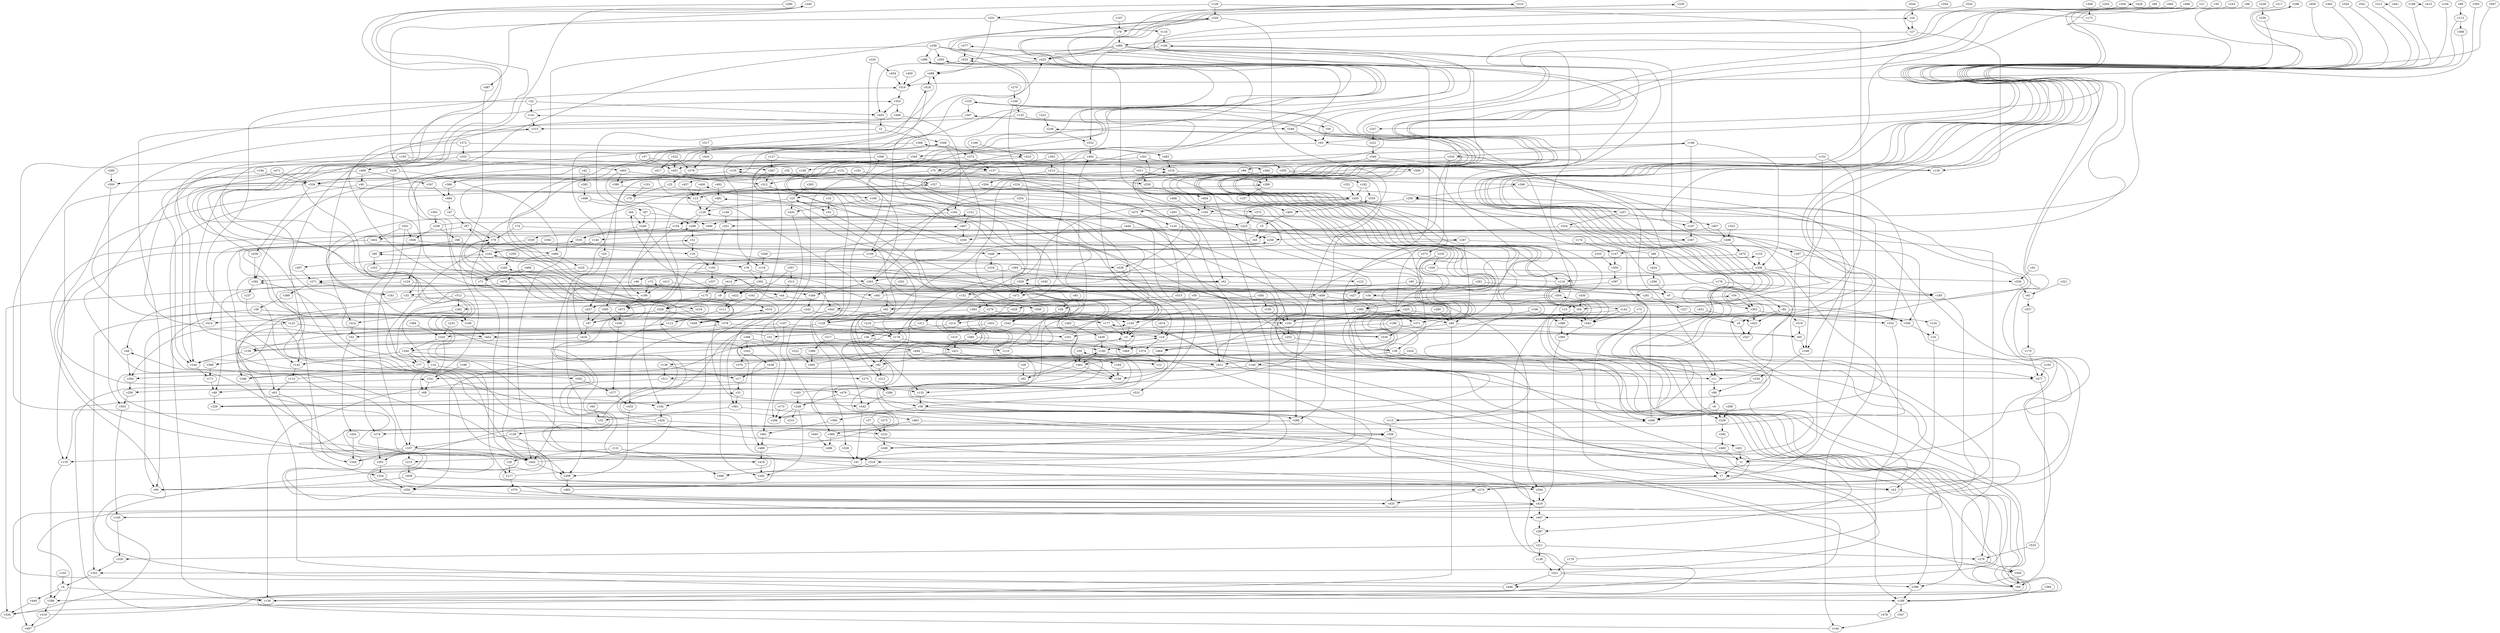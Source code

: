 // Benchmark game 822 - 550 vertices
// time_bound: 146
// targets: v291
digraph G {
    v0 [name="v0", player=0];
    v1 [name="v1", player=0];
    v2 [name="v2", player=1];
    v3 [name="v3", player=0];
    v4 [name="v4", player=0];
    v5 [name="v5", player=0];
    v6 [name="v6", player=1];
    v7 [name="v7", player=0];
    v8 [name="v8", player=1];
    v9 [name="v9", player=0];
    v10 [name="v10", player=1];
    v11 [name="v11", player=1];
    v12 [name="v12", player=1];
    v13 [name="v13", player=0];
    v14 [name="v14", player=1];
    v15 [name="v15", player=0];
    v16 [name="v16", player=0];
    v17 [name="v17", player=0];
    v18 [name="v18", player=1];
    v19 [name="v19", player=0];
    v20 [name="v20", player=0];
    v21 [name="v21", player=1];
    v22 [name="v22", player=0];
    v23 [name="v23", player=1];
    v24 [name="v24", player=1];
    v25 [name="v25", player=0];
    v26 [name="v26", player=1];
    v27 [name="v27", player=0];
    v28 [name="v28", player=0];
    v29 [name="v29", player=1];
    v30 [name="v30", player=1];
    v31 [name="v31", player=0];
    v32 [name="v32", player=0];
    v33 [name="v33", player=1];
    v34 [name="v34", player=0];
    v35 [name="v35", player=0];
    v36 [name="v36", player=0];
    v37 [name="v37", player=1];
    v38 [name="v38", player=1];
    v39 [name="v39", player=1];
    v40 [name="v40", player=0];
    v41 [name="v41", player=0];
    v42 [name="v42", player=0];
    v43 [name="v43", player=1];
    v44 [name="v44", player=0];
    v45 [name="v45", player=0];
    v46 [name="v46", player=0];
    v47 [name="v47", player=1];
    v48 [name="v48", player=0];
    v49 [name="v49", player=1];
    v50 [name="v50", player=1];
    v51 [name="v51", player=1];
    v52 [name="v52", player=0];
    v53 [name="v53", player=1];
    v54 [name="v54", player=1];
    v55 [name="v55", player=0];
    v56 [name="v56", player=1];
    v57 [name="v57", player=1];
    v58 [name="v58", player=0];
    v59 [name="v59", player=1];
    v60 [name="v60", player=1];
    v61 [name="v61", player=1];
    v62 [name="v62", player=1];
    v63 [name="v63", player=0];
    v64 [name="v64", player=0];
    v65 [name="v65", player=0];
    v66 [name="v66", player=0];
    v67 [name="v67", player=0];
    v68 [name="v68", player=1];
    v69 [name="v69", player=0];
    v70 [name="v70", player=1];
    v71 [name="v71", player=0];
    v72 [name="v72", player=1];
    v73 [name="v73", player=1];
    v74 [name="v74", player=1];
    v75 [name="v75", player=1];
    v76 [name="v76", player=1];
    v77 [name="v77", player=0];
    v78 [name="v78", player=0];
    v79 [name="v79", player=1];
    v80 [name="v80", player=0];
    v81 [name="v81", player=1];
    v82 [name="v82", player=0];
    v83 [name="v83", player=1];
    v84 [name="v84", player=1];
    v85 [name="v85", player=1];
    v86 [name="v86", player=0];
    v87 [name="v87", player=0];
    v88 [name="v88", player=1];
    v89 [name="v89", player=0];
    v90 [name="v90", player=0];
    v91 [name="v91", player=0];
    v92 [name="v92", player=0];
    v93 [name="v93", player=1];
    v94 [name="v94", player=0];
    v95 [name="v95", player=0];
    v96 [name="v96", player=1];
    v97 [name="v97", player=0];
    v98 [name="v98", player=1];
    v99 [name="v99", player=0];
    v100 [name="v100", player=0];
    v101 [name="v101", player=1];
    v102 [name="v102", player=1];
    v103 [name="v103", player=1];
    v104 [name="v104", player=0];
    v105 [name="v105", player=0];
    v106 [name="v106", player=0];
    v107 [name="v107", player=1];
    v108 [name="v108", player=0];
    v109 [name="v109", player=0];
    v110 [name="v110", player=1];
    v111 [name="v111", player=0];
    v112 [name="v112", player=0];
    v113 [name="v113", player=0];
    v114 [name="v114", player=1];
    v115 [name="v115", player=0];
    v116 [name="v116", player=0];
    v117 [name="v117", player=0];
    v118 [name="v118", player=1];
    v119 [name="v119", player=0];
    v120 [name="v120", player=1];
    v121 [name="v121", player=0];
    v122 [name="v122", player=0];
    v123 [name="v123", player=0];
    v124 [name="v124", player=0];
    v125 [name="v125", player=0];
    v126 [name="v126", player=1];
    v127 [name="v127", player=0];
    v128 [name="v128", player=1];
    v129 [name="v129", player=0];
    v130 [name="v130", player=1];
    v131 [name="v131", player=0];
    v132 [name="v132", player=1];
    v133 [name="v133", player=0];
    v134 [name="v134", player=0];
    v135 [name="v135", player=1];
    v136 [name="v136", player=0];
    v137 [name="v137", player=0];
    v138 [name="v138", player=1];
    v139 [name="v139", player=1];
    v140 [name="v140", player=0];
    v141 [name="v141", player=1];
    v142 [name="v142", player=1];
    v143 [name="v143", player=0];
    v144 [name="v144", player=0];
    v145 [name="v145", player=0];
    v146 [name="v146", player=1];
    v147 [name="v147", player=0];
    v148 [name="v148", player=1];
    v149 [name="v149", player=1];
    v150 [name="v150", player=0];
    v151 [name="v151", player=1];
    v152 [name="v152", player=0];
    v153 [name="v153", player=1];
    v154 [name="v154", player=0];
    v155 [name="v155", player=0];
    v156 [name="v156", player=0];
    v157 [name="v157", player=0];
    v158 [name="v158", player=1];
    v159 [name="v159", player=1];
    v160 [name="v160", player=0];
    v161 [name="v161", player=0];
    v162 [name="v162", player=1];
    v163 [name="v163", player=0];
    v164 [name="v164", player=0];
    v165 [name="v165", player=0];
    v166 [name="v166", player=0];
    v167 [name="v167", player=0];
    v168 [name="v168", player=1];
    v169 [name="v169", player=0];
    v170 [name="v170", player=0];
    v171 [name="v171", player=1];
    v172 [name="v172", player=1];
    v173 [name="v173", player=0];
    v174 [name="v174", player=0];
    v175 [name="v175", player=0];
    v176 [name="v176", player=1];
    v177 [name="v177", player=0];
    v178 [name="v178", player=1];
    v179 [name="v179", player=1];
    v180 [name="v180", player=0];
    v181 [name="v181", player=0];
    v182 [name="v182", player=0];
    v183 [name="v183", player=0];
    v184 [name="v184", player=1];
    v185 [name="v185", player=1];
    v186 [name="v186", player=1];
    v187 [name="v187", player=1];
    v188 [name="v188", player=0];
    v189 [name="v189", player=0];
    v190 [name="v190", player=1];
    v191 [name="v191", player=1];
    v192 [name="v192", player=1];
    v193 [name="v193", player=0];
    v194 [name="v194", player=1];
    v195 [name="v195", player=1];
    v196 [name="v196", player=1];
    v197 [name="v197", player=1];
    v198 [name="v198", player=0];
    v199 [name="v199", player=0];
    v200 [name="v200", player=1];
    v201 [name="v201", player=1];
    v202 [name="v202", player=0];
    v203 [name="v203", player=1];
    v204 [name="v204", player=0];
    v205 [name="v205", player=0];
    v206 [name="v206", player=1];
    v207 [name="v207", player=1];
    v208 [name="v208", player=1];
    v209 [name="v209", player=1];
    v210 [name="v210", player=0];
    v211 [name="v211", player=0];
    v212 [name="v212", player=0];
    v213 [name="v213", player=0];
    v214 [name="v214", player=1];
    v215 [name="v215", player=1];
    v216 [name="v216", player=1];
    v217 [name="v217", player=0];
    v218 [name="v218", player=1];
    v219 [name="v219", player=1];
    v220 [name="v220", player=0];
    v221 [name="v221", player=1];
    v222 [name="v222", player=0];
    v223 [name="v223", player=1];
    v224 [name="v224", player=1];
    v225 [name="v225", player=0];
    v226 [name="v226", player=1];
    v227 [name="v227", player=0];
    v228 [name="v228", player=1];
    v229 [name="v229", player=1];
    v230 [name="v230", player=1];
    v231 [name="v231", player=1];
    v232 [name="v232", player=0];
    v233 [name="v233", player=0];
    v234 [name="v234", player=0];
    v235 [name="v235", player=0];
    v236 [name="v236", player=1];
    v237 [name="v237", player=1];
    v238 [name="v238", player=1];
    v239 [name="v239", player=1];
    v240 [name="v240", player=1];
    v241 [name="v241", player=0];
    v242 [name="v242", player=0];
    v243 [name="v243", player=0];
    v244 [name="v244", player=1];
    v245 [name="v245", player=1];
    v246 [name="v246", player=0];
    v247 [name="v247", player=0];
    v248 [name="v248", player=0];
    v249 [name="v249", player=0];
    v250 [name="v250", player=0];
    v251 [name="v251", player=0];
    v252 [name="v252", player=1];
    v253 [name="v253", player=0];
    v254 [name="v254", player=1];
    v255 [name="v255", player=1];
    v256 [name="v256", player=0];
    v257 [name="v257", player=1];
    v258 [name="v258", player=1];
    v259 [name="v259", player=1];
    v260 [name="v260", player=1];
    v261 [name="v261", player=1];
    v262 [name="v262", player=1];
    v263 [name="v263", player=0];
    v264 [name="v264", player=1];
    v265 [name="v265", player=1];
    v266 [name="v266", player=1];
    v267 [name="v267", player=1];
    v268 [name="v268", player=1];
    v269 [name="v269", player=0];
    v270 [name="v270", player=1];
    v271 [name="v271", player=1];
    v272 [name="v272", player=1];
    v273 [name="v273", player=0];
    v274 [name="v274", player=1];
    v275 [name="v275", player=0];
    v276 [name="v276", player=0];
    v277 [name="v277", player=1];
    v278 [name="v278", player=1];
    v279 [name="v279", player=1];
    v280 [name="v280", player=0];
    v281 [name="v281", player=1];
    v282 [name="v282", player=1];
    v283 [name="v283", player=1];
    v284 [name="v284", player=1];
    v285 [name="v285", player=1];
    v286 [name="v286", player=1];
    v287 [name="v287", player=1];
    v288 [name="v288", player=0];
    v289 [name="v289", player=1];
    v290 [name="v290", player=0];
    v291 [name="v291", player=1, target=1];
    v292 [name="v292", player=1];
    v293 [name="v293", player=0];
    v294 [name="v294", player=0];
    v295 [name="v295", player=0];
    v296 [name="v296", player=1];
    v297 [name="v297", player=1];
    v298 [name="v298", player=0];
    v299 [name="v299", player=1];
    v300 [name="v300", player=1];
    v301 [name="v301", player=0];
    v302 [name="v302", player=0];
    v303 [name="v303", player=0];
    v304 [name="v304", player=0];
    v305 [name="v305", player=1];
    v306 [name="v306", player=0];
    v307 [name="v307", player=1];
    v308 [name="v308", player=0];
    v309 [name="v309", player=1];
    v310 [name="v310", player=0];
    v311 [name="v311", player=0];
    v312 [name="v312", player=0];
    v313 [name="v313", player=0];
    v314 [name="v314", player=0];
    v315 [name="v315", player=1];
    v316 [name="v316", player=1];
    v317 [name="v317", player=1];
    v318 [name="v318", player=1];
    v319 [name="v319", player=0];
    v320 [name="v320", player=0];
    v321 [name="v321", player=0];
    v322 [name="v322", player=0];
    v323 [name="v323", player=1];
    v324 [name="v324", player=0];
    v325 [name="v325", player=1];
    v326 [name="v326", player=1];
    v327 [name="v327", player=1];
    v328 [name="v328", player=1];
    v329 [name="v329", player=1];
    v330 [name="v330", player=1];
    v331 [name="v331", player=1];
    v332 [name="v332", player=0];
    v333 [name="v333", player=1];
    v334 [name="v334", player=1];
    v335 [name="v335", player=1];
    v336 [name="v336", player=0];
    v337 [name="v337", player=0];
    v338 [name="v338", player=0];
    v339 [name="v339", player=1];
    v340 [name="v340", player=1];
    v341 [name="v341", player=0];
    v342 [name="v342", player=0];
    v343 [name="v343", player=1];
    v344 [name="v344", player=0];
    v345 [name="v345", player=0];
    v346 [name="v346", player=0];
    v347 [name="v347", player=1];
    v348 [name="v348", player=0];
    v349 [name="v349", player=1];
    v350 [name="v350", player=1];
    v351 [name="v351", player=1];
    v352 [name="v352", player=0];
    v353 [name="v353", player=0];
    v354 [name="v354", player=0];
    v355 [name="v355", player=0];
    v356 [name="v356", player=1];
    v357 [name="v357", player=1];
    v358 [name="v358", player=0];
    v359 [name="v359", player=0];
    v360 [name="v360", player=1];
    v361 [name="v361", player=1];
    v362 [name="v362", player=0];
    v363 [name="v363", player=0];
    v364 [name="v364", player=0];
    v365 [name="v365", player=1];
    v366 [name="v366", player=1];
    v367 [name="v367", player=1];
    v368 [name="v368", player=1];
    v369 [name="v369", player=0];
    v370 [name="v370", player=1];
    v371 [name="v371", player=1];
    v372 [name="v372", player=1];
    v373 [name="v373", player=0];
    v374 [name="v374", player=1];
    v375 [name="v375", player=1];
    v376 [name="v376", player=0];
    v377 [name="v377", player=0];
    v378 [name="v378", player=0];
    v379 [name="v379", player=1];
    v380 [name="v380", player=1];
    v381 [name="v381", player=1];
    v382 [name="v382", player=0];
    v383 [name="v383", player=0];
    v384 [name="v384", player=0];
    v385 [name="v385", player=1];
    v386 [name="v386", player=1];
    v387 [name="v387", player=0];
    v388 [name="v388", player=1];
    v389 [name="v389", player=1];
    v390 [name="v390", player=0];
    v391 [name="v391", player=0];
    v392 [name="v392", player=1];
    v393 [name="v393", player=0];
    v394 [name="v394", player=0];
    v395 [name="v395", player=1];
    v396 [name="v396", player=0];
    v397 [name="v397", player=0];
    v398 [name="v398", player=1];
    v399 [name="v399", player=0];
    v400 [name="v400", player=1];
    v401 [name="v401", player=0];
    v402 [name="v402", player=0];
    v403 [name="v403", player=0];
    v404 [name="v404", player=1];
    v405 [name="v405", player=1];
    v406 [name="v406", player=0];
    v407 [name="v407", player=1];
    v408 [name="v408", player=1];
    v409 [name="v409", player=0];
    v410 [name="v410", player=1];
    v411 [name="v411", player=1];
    v412 [name="v412", player=0];
    v413 [name="v413", player=1];
    v414 [name="v414", player=1];
    v415 [name="v415", player=1];
    v416 [name="v416", player=0];
    v417 [name="v417", player=0];
    v418 [name="v418", player=1];
    v419 [name="v419", player=0];
    v420 [name="v420", player=1];
    v421 [name="v421", player=1];
    v422 [name="v422", player=1];
    v423 [name="v423", player=1];
    v424 [name="v424", player=1];
    v425 [name="v425", player=1];
    v426 [name="v426", player=0];
    v427 [name="v427", player=0];
    v428 [name="v428", player=1];
    v429 [name="v429", player=0];
    v430 [name="v430", player=1];
    v431 [name="v431", player=0];
    v432 [name="v432", player=1];
    v433 [name="v433", player=0];
    v434 [name="v434", player=1];
    v435 [name="v435", player=0];
    v436 [name="v436", player=0];
    v437 [name="v437", player=1];
    v438 [name="v438", player=1];
    v439 [name="v439", player=1];
    v440 [name="v440", player=0];
    v441 [name="v441", player=0];
    v442 [name="v442", player=0];
    v443 [name="v443", player=0];
    v444 [name="v444", player=0];
    v445 [name="v445", player=0];
    v446 [name="v446", player=0];
    v447 [name="v447", player=1];
    v448 [name="v448", player=1];
    v449 [name="v449", player=1];
    v450 [name="v450", player=1];
    v451 [name="v451", player=0];
    v452 [name="v452", player=0];
    v453 [name="v453", player=1];
    v454 [name="v454", player=0];
    v455 [name="v455", player=0];
    v456 [name="v456", player=0];
    v457 [name="v457", player=1];
    v458 [name="v458", player=1];
    v459 [name="v459", player=1];
    v460 [name="v460", player=1];
    v461 [name="v461", player=0];
    v462 [name="v462", player=1];
    v463 [name="v463", player=1];
    v464 [name="v464", player=1];
    v465 [name="v465", player=0];
    v466 [name="v466", player=0];
    v467 [name="v467", player=0];
    v468 [name="v468", player=0];
    v469 [name="v469", player=1];
    v470 [name="v470", player=1];
    v471 [name="v471", player=0];
    v472 [name="v472", player=1];
    v473 [name="v473", player=1];
    v474 [name="v474", player=0];
    v475 [name="v475", player=0];
    v476 [name="v476", player=0];
    v477 [name="v477", player=1];
    v478 [name="v478", player=0];
    v479 [name="v479", player=0];
    v480 [name="v480", player=1];
    v481 [name="v481", player=1];
    v482 [name="v482", player=1];
    v483 [name="v483", player=0];
    v484 [name="v484", player=0];
    v485 [name="v485", player=0];
    v486 [name="v486", player=1];
    v487 [name="v487", player=1];
    v488 [name="v488", player=0];
    v489 [name="v489", player=0];
    v490 [name="v490", player=0];
    v491 [name="v491", player=1];
    v492 [name="v492", player=0];
    v493 [name="v493", player=0];
    v494 [name="v494", player=1];
    v495 [name="v495", player=0];
    v496 [name="v496", player=1];
    v497 [name="v497", player=0];
    v498 [name="v498", player=0];
    v499 [name="v499", player=0];
    v500 [name="v500", player=0];
    v501 [name="v501", player=1];
    v502 [name="v502", player=1];
    v503 [name="v503", player=1];
    v504 [name="v504", player=0];
    v505 [name="v505", player=1];
    v506 [name="v506", player=1];
    v507 [name="v507", player=1];
    v508 [name="v508", player=1];
    v509 [name="v509", player=0];
    v510 [name="v510", player=1];
    v511 [name="v511", player=1];
    v512 [name="v512", player=0];
    v513 [name="v513", player=0];
    v514 [name="v514", player=0];
    v515 [name="v515", player=0];
    v516 [name="v516", player=1];
    v517 [name="v517", player=0];
    v518 [name="v518", player=1];
    v519 [name="v519", player=0];
    v520 [name="v520", player=1];
    v521 [name="v521", player=1];
    v522 [name="v522", player=0];
    v523 [name="v523", player=0];
    v524 [name="v524", player=1];
    v525 [name="v525", player=1];
    v526 [name="v526", player=1];
    v527 [name="v527", player=0];
    v528 [name="v528", player=0];
    v529 [name="v529", player=1];
    v530 [name="v530", player=1];
    v531 [name="v531", player=1];
    v532 [name="v532", player=1];
    v533 [name="v533", player=1];
    v534 [name="v534", player=1];
    v535 [name="v535", player=1];
    v536 [name="v536", player=0];
    v537 [name="v537", player=0];
    v538 [name="v538", player=0];
    v539 [name="v539", player=1];
    v540 [name="v540", player=0];
    v541 [name="v541", player=0];
    v542 [name="v542", player=1];
    v543 [name="v543", player=1];
    v544 [name="v544", player=0];
    v545 [name="v545", player=1];
    v546 [name="v546", player=1];
    v547 [name="v547", player=1];
    v548 [name="v548", player=0];
    v549 [name="v549", player=1];

    v0 -> v303;
    v1 -> v7;
    v2 -> v508;
    v3 -> v469;
    v4 -> v440;
    v5 -> v45;
    v6 -> v527;
    v7 -> v43;
    v8 -> v268;
    v9 -> v510;
    v10 -> v55;
    v11 -> v99;
    v12 -> v399 [constraint="t mod 2 == 1"];
    v13 -> v129;
    v14 -> v502;
    v15 -> v388;
    v16 -> v43;
    v17 -> v31;
    v18 -> v100;
    v19 -> v374;
    v20 -> v416;
    v21 -> v215 [constraint="t < 13"];
    v22 -> v455;
    v23 -> v55;
    v24 -> v27;
    v25 -> v271 [constraint="t >= 3"];
    v26 -> v117;
    v27 -> v130;
    v28 -> v82;
    v29 -> v342;
    v30 -> v93 [constraint="t mod 2 == 1"];
    v31 -> v361;
    v32 -> v18;
    v33 -> v48;
    v34 -> v94;
    v35 -> v380;
    v36 -> v180;
    v37 -> v229 [constraint="t mod 4 == 3"];
    v38 -> v352;
    v39 -> v309 [constraint="t >= 5"];
    v40 -> v136;
    v41 -> v315 [constraint="t < 6"];
    v42 -> v382;
    v43 -> v72 [constraint="t mod 4 == 1"];
    v44 -> v549;
    v45 -> v476 [constraint="t >= 4"];
    v46 -> v491;
    v47 -> v67;
    v48 -> v264;
    v49 -> v226;
    v50 -> v83;
    v51 -> v508 [constraint="t >= 4"];
    v52 -> v155 [constraint="t mod 5 == 3"];
    v53 -> v79 [constraint="t < 9"];
    v54 -> v303;
    v55 -> v279 [constraint="t >= 2"];
    v56 -> v93;
    v57 -> v3 [constraint="t mod 2 == 1"];
    v58 -> v289;
    v59 -> v462;
    v60 -> v53;
    v61 -> v537;
    v62 -> v542;
    v63 -> v433 [constraint="t mod 2 == 1"];
    v64 -> v246;
    v65 -> v168;
    v66 -> v65;
    v67 -> v402;
    v68 -> v135;
    v69 -> v419 [constraint="t < 15"];
    v70 -> v301 [constraint="t >= 3"];
    v71 -> v442;
    v72 -> v199;
    v73 -> v543;
    v74 -> v128 [constraint="t >= 4"];
    v75 -> v259;
    v76 -> v41 [constraint="t < 11"];
    v77 -> v348;
    v78 -> v485;
    v79 -> v378 [constraint="t < 8"];
    v80 -> v253;
    v81 -> v6;
    v82 -> v180;
    v83 -> v128;
    v84 -> v189 [constraint="t mod 5 == 4"];
    v85 -> v29;
    v86 -> v296 [constraint="t mod 3 == 0"];
    v87 -> v490;
    v88 -> v162;
    v89 -> v113;
    v90 -> v286 [constraint="t >= 5"];
    v91 -> v536;
    v92 -> v212;
    v93 -> v345;
    v94 -> v69 [constraint="t >= 4"];
    v95 -> v472;
    v96 -> v212;
    v97 -> v141 [constraint="t >= 1"];
    v98 -> v145 [constraint="t >= 3"];
    v99 -> v8;
    v100 -> v274 [constraint="t >= 3"];
    v101 -> v70;
    v102 -> v4;
    v103 -> v9 [constraint="t < 13"];
    v104 -> v350 [constraint="t mod 4 == 0"];
    v105 -> v63;
    v106 -> v371;
    v107 -> v442;
    v108 -> v268;
    v109 -> v192;
    v110 -> v493;
    v111 -> v112;
    v112 -> v245 [constraint="t < 13"];
    v113 -> v206 [constraint="t >= 4"];
    v114 -> v477 [constraint="t < 12"];
    v115 -> v108 [constraint="t >= 3"];
    v116 -> v307 [constraint="t mod 5 == 3"];
    v117 -> v240 [constraint="t mod 2 == 0"];
    v118 -> v90 [constraint="t mod 3 == 1"];
    v119 -> v302;
    v120 -> v297;
    v121 -> v26;
    v122 -> v427;
    v123 -> v264;
    v124 -> v349;
    v125 -> v56;
    v126 -> v487;
    v127 -> v137 [constraint="t >= 2"];
    v128 -> v530;
    v129 -> v296;
    v130 -> v488 [constraint="t mod 3 == 1"];
    v131 -> v94 [constraint="t < 6"];
    v132 -> v58;
    v133 -> v236;
    v134 -> v16;
    v135 -> v288;
    v136 -> v265 [constraint="t mod 2 == 1"];
    v137 -> v457;
    v138 -> v521;
    v139 -> v511;
    v140 -> v162;
    v141 -> v315;
    v142 -> v114;
    v143 -> v331 [constraint="t mod 5 == 1"];
    v144 -> v133 [constraint="t < 7"];
    v145 -> v24 [constraint="t >= 5"];
    v146 -> v351;
    v147 -> v359;
    v148 -> v11;
    v149 -> v256 [constraint="t < 9"];
    v150 -> v3;
    v151 -> v467;
    v152 -> v218 [constraint="t >= 4"];
    v153 -> v75;
    v154 -> v535;
    v155 -> v515;
    v156 -> v343 [constraint="t < 8"];
    v157 -> v405;
    v158 -> v43 [constraint="t mod 4 == 3"];
    v159 -> v107;
    v160 -> v164;
    v161 -> v467 [constraint="t mod 2 == 0"];
    v162 -> v207;
    v163 -> v136 [constraint="t mod 5 == 2"];
    v164 -> v490;
    v165 -> v19 [constraint="t mod 3 == 0"];
    v166 -> v272;
    v167 -> v78;
    v168 -> v234;
    v169 -> v125;
    v170 -> v477;
    v171 -> v49;
    v172 -> v231 [constraint="t >= 5"];
    v173 -> v206;
    v174 -> v147;
    v175 -> v103 [constraint="t mod 2 == 1"];
    v176 -> v427;
    v177 -> v3;
    v178 -> v421;
    v179 -> v377 [constraint="t < 11"];
    v180 -> v462;
    v181 -> v327;
    v182 -> v205;
    v183 -> v155 [constraint="t < 5"];
    v184 -> v149;
    v185 -> v396;
    v186 -> v241;
    v187 -> v178;
    v188 -> v247 [constraint="t >= 2"];
    v189 -> v478;
    v190 -> v452;
    v191 -> v543 [constraint="t mod 5 == 1"];
    v192 -> v426;
    v193 -> v351;
    v194 -> v334;
    v195 -> v191;
    v196 -> v11;
    v197 -> v367;
    v198 -> v197;
    v199 -> v329 [constraint="t >= 2"];
    v200 -> v23 [constraint="t >= 2"];
    v201 -> v491;
    v202 -> v344;
    v203 -> v367 [constraint="t >= 4"];
    v204 -> v419;
    v205 -> v193;
    v206 -> v177 [constraint="t < 13"];
    v207 -> v271;
    v208 -> v229;
    v209 -> v257;
    v210 -> v32 [constraint="t >= 5"];
    v211 -> v138;
    v212 -> v266;
    v213 -> v19;
    v214 -> v447 [constraint="t < 7"];
    v215 -> v459;
    v216 -> v149 [constraint="t >= 4"];
    v217 -> v112 [constraint="t mod 5 == 1"];
    v218 -> v269;
    v219 -> v481 [constraint="t >= 3"];
    v220 -> v282;
    v221 -> v540;
    v222 -> v238;
    v223 -> v191;
    v224 -> v148;
    v225 -> v392;
    v226 -> v31 [constraint="t >= 2"];
    v227 -> v360 [constraint="t < 11"];
    v228 -> v230;
    v229 -> v292;
    v230 -> v250 [constraint="t < 11"];
    v231 -> v124;
    v232 -> v249;
    v233 -> v243;
    v234 -> v99;
    v235 -> v447 [constraint="t mod 3 == 2"];
    v236 -> v185;
    v237 -> v123;
    v238 -> v446 [constraint="t mod 4 == 0"];
    v239 -> v278;
    v240 -> v33 [constraint="t >= 3"];
    v241 -> v325 [constraint="t >= 4"];
    v242 -> v191;
    v243 -> v107;
    v244 -> v510 [constraint="t < 13"];
    v245 -> v71;
    v246 -> v528;
    v247 -> v221;
    v248 -> v210;
    v249 -> v338 [constraint="t < 15"];
    v250 -> v503;
    v251 -> v205;
    v252 -> v464;
    v253 -> v263 [constraint="t < 13"];
    v254 -> v375;
    v255 -> v497;
    v256 -> v204 [constraint="t < 12"];
    v257 -> v197;
    v258 -> v23 [constraint="t < 11"];
    v259 -> v404;
    v260 -> v66;
    v261 -> v371;
    v262 -> v314;
    v263 -> v83;
    v264 -> v250;
    v265 -> v262 [constraint="t < 7"];
    v266 -> v542;
    v267 -> v528 [constraint="t mod 3 == 2"];
    v268 -> v504;
    v269 -> v157;
    v270 -> v169;
    v271 -> v389;
    v272 -> v158;
    v273 -> v232;
    v274 -> v59 [constraint="t < 8"];
    v275 -> v266;
    v276 -> v300;
    v277 -> v432;
    v278 -> v291;
    v279 -> v128;
    v280 -> v62 [constraint="t >= 4"];
    v281 -> v227;
    v282 -> v298 [constraint="t mod 5 == 1"];
    v283 -> v436;
    v284 -> v526 [constraint="t < 10"];
    v285 -> v500;
    v286 -> v115 [constraint="t >= 4"];
    v287 -> v448;
    v288 -> v319;
    v289 -> v418 [constraint="t < 15"];
    v290 -> v0;
    v291 -> v324;
    v292 -> v460;
    v293 -> v538;
    v294 -> v473;
    v295 -> v245;
    v296 -> v32;
    v297 -> v1 [constraint="t >= 1"];
    v298 -> v356 [constraint="t < 10"];
    v299 -> v482;
    v300 -> v69;
    v301 -> v352 [constraint="t < 12"];
    v302 -> v422;
    v303 -> v132;
    v304 -> v139 [constraint="t mod 2 == 0"];
    v305 -> v154 [constraint="t mod 3 == 1"];
    v306 -> v461;
    v307 -> v546;
    v308 -> v172;
    v309 -> v483;
    v310 -> v523 [constraint="t mod 5 == 1"];
    v311 -> v331;
    v312 -> v226 [constraint="t >= 1"];
    v313 -> v263 [constraint="t mod 4 == 1"];
    v314 -> v52;
    v315 -> v284 [constraint="t >= 2"];
    v316 -> v62;
    v317 -> v420;
    v318 -> v480;
    v319 -> v150 [constraint="t mod 5 == 2"];
    v320 -> v530;
    v321 -> v61;
    v322 -> v379;
    v323 -> v499;
    v324 -> v350;
    v325 -> v300 [constraint="t < 6"];
    v326 -> v41;
    v327 -> v442;
    v328 -> v536;
    v329 -> v542 [constraint="t mod 4 == 2"];
    v330 -> v352;
    v331 -> v339 [constraint="t < 11"];
    v332 -> v189;
    v333 -> v359;
    v334 -> v439;
    v335 -> v288 [constraint="t mod 4 == 1"];
    v336 -> v277;
    v337 -> v378 [constraint="t < 7"];
    v338 -> v32 [constraint="t mod 3 == 2"];
    v339 -> v52 [constraint="t mod 4 == 1"];
    v340 -> v77;
    v341 -> v64 [constraint="t < 6"];
    v342 -> v51;
    v343 -> v438;
    v344 -> v392 [constraint="t mod 3 == 0"];
    v345 -> v76;
    v346 -> v209;
    v347 -> v484;
    v348 -> v3 [constraint="t >= 5"];
    v349 -> v242;
    v350 -> v48 [constraint="t < 13"];
    v351 -> v100;
    v352 -> v4;
    v353 -> v449;
    v354 -> v27 [constraint="t >= 3"];
    v355 -> v182;
    v356 -> v16;
    v357 -> v422;
    v358 -> v442;
    v359 -> v397;
    v360 -> v66;
    v361 -> v463;
    v362 -> v278 [constraint="t < 5"];
    v363 -> v23;
    v364 -> v189;
    v365 -> v69 [constraint="t mod 3 == 1"];
    v366 -> v390 [constraint="t < 14"];
    v367 -> v180 [constraint="t mod 2 == 1"];
    v368 -> v276 [constraint="t >= 4"];
    v369 -> v401 [constraint="t mod 2 == 1"];
    v370 -> v433;
    v371 -> v387 [constraint="t mod 2 == 1"];
    v372 -> v344;
    v373 -> v39;
    v374 -> v79 [constraint="t mod 3 == 0"];
    v375 -> v223;
    v376 -> v103 [constraint="t >= 3"];
    v377 -> v525;
    v378 -> v269 [constraint="t mod 2 == 0"];
    v379 -> v198 [constraint="t mod 5 == 3"];
    v380 -> v226 [constraint="t >= 4"];
    v381 -> v12 [constraint="t mod 4 == 3"];
    v382 -> v498;
    v383 -> v177;
    v384 -> v243;
    v385 -> v92;
    v386 -> v495;
    v387 -> v211;
    v388 -> v395;
    v389 -> v38;
    v390 -> v218;
    v391 -> v258;
    v392 -> v237;
    v393 -> v406 [constraint="t < 11"];
    v394 -> v162;
    v395 -> v419;
    v396 -> v189;
    v397 -> v134 [constraint="t >= 5"];
    v398 -> v539 [constraint="t >= 5"];
    v399 -> v171;
    v400 -> v13;
    v401 -> v1;
    v402 -> v466;
    v403 -> v312;
    v404 -> v193;
    v405 -> v5;
    v406 -> v40;
    v407 -> v538 [constraint="t mod 4 == 2"];
    v408 -> v193;
    v409 -> v66;
    v410 -> v421;
    v411 -> v259;
    v412 -> v477;
    v413 -> v252;
    v414 -> v9;
    v415 -> v188 [constraint="t < 11"];
    v416 -> v275 [constraint="t < 6"];
    v417 -> v355 [constraint="t >= 3"];
    v418 -> v282;
    v419 -> v268 [constraint="t mod 3 == 2"];
    v420 -> v379;
    v421 -> v92;
    v422 -> v111;
    v423 -> v527;
    v424 -> v290;
    v425 -> v62;
    v426 -> v516 [constraint="t < 14"];
    v427 -> v518 [constraint="t >= 5"];
    v428 -> v304 [constraint="t < 8"];
    v429 -> v67 [constraint="t mod 5 == 2"];
    v430 -> v94;
    v431 -> v423;
    v432 -> v299;
    v433 -> v92 [constraint="t < 7"];
    v434 -> v412;
    v435 -> v192;
    v436 -> v180;
    v437 -> v97;
    v438 -> v17;
    v439 -> v353 [constraint="t mod 4 == 0"];
    v440 -> v526;
    v441 -> v313 [constraint="t mod 4 == 3"];
    v442 -> v425 [constraint="t < 12"];
    v443 -> v142;
    v444 -> v200;
    v445 -> v496;
    v446 -> v535;
    v447 -> v387;
    v448 -> v316;
    v449 -> v315;
    v450 -> v516;
    v451 -> v458;
    v452 -> v156;
    v453 -> v340 [constraint="t >= 1"];
    v454 -> v516;
    v455 -> v2;
    v456 -> v268 [constraint="t < 15"];
    v457 -> v13;
    v458 -> v329 [constraint="t < 8"];
    v459 -> v90;
    v460 -> v151 [constraint="t < 9"];
    v461 -> v489;
    v462 -> v82;
    v463 -> v338;
    v464 -> v12;
    v465 -> v469 [constraint="t mod 2 == 1"];
    v466 -> v452 [constraint="t mod 5 == 3"];
    v467 -> v200;
    v468 -> v479;
    v469 -> v525 [constraint="t >= 3"];
    v470 -> v49 [constraint="t >= 4"];
    v471 -> v334;
    v472 -> v383;
    v473 -> v336;
    v474 -> v19;
    v475 -> v120;
    v476 -> v58;
    v477 -> v69;
    v478 -> v241 [constraint="t < 8"];
    v479 -> v49;
    v480 -> v162 [constraint="t >= 1"];
    v481 -> v129;
    v482 -> v240 [constraint="t < 9"];
    v483 -> v218;
    v484 -> v47;
    v485 -> v81;
    v486 -> v34 [constraint="t >= 2"];
    v487 -> v68;
    v488 -> v516;
    v489 -> v327 [constraint="t >= 2"];
    v490 -> v189 [constraint="t >= 2"];
    v491 -> v238 [constraint="t >= 1"];
    v492 -> v481;
    v493 -> v451;
    v494 -> v489;
    v495 -> v400 [constraint="t < 13"];
    v496 -> v112 [constraint="t mod 2 == 1"];
    v497 -> v419 [constraint="t >= 5"];
    v498 -> v15 [constraint="t >= 3"];
    v499 -> v470;
    v500 -> v503;
    v501 -> v107;
    v502 -> v277;
    v503 -> v145;
    v504 -> v80 [constraint="t >= 4"];
    v505 -> v336;
    v506 -> v149 [constraint="t mod 5 == 2"];
    v507 -> v516 [constraint="t >= 5"];
    v508 -> v92;
    v509 -> v65 [constraint="t mod 2 == 0"];
    v510 -> v458;
    v511 -> v132;
    v512 -> v348;
    v513 -> v44;
    v514 -> v90;
    v515 -> v143;
    v516 -> v353;
    v517 -> v386;
    v518 -> v109;
    v519 -> v65;
    v520 -> v128 [constraint="t < 7"];
    v521 -> v271 [constraint="t mod 5 == 1"];
    v522 -> v54 [constraint="t < 9"];
    v523 -> v160 [constraint="t >= 3"];
    v524 -> v396;
    v525 -> v455;
    v526 -> v80 [constraint="t < 8"];
    v527 -> v508 [constraint="t < 12"];
    v528 -> v378;
    v529 -> v152;
    v530 -> v529 [constraint="t mod 5 == 4"];
    v531 -> v58;
    v532 -> v493;
    v533 -> v209 [constraint="t >= 1"];
    v534 -> v529 [constraint="t mod 3 == 2"];
    v535 -> v448;
    v536 -> v61;
    v537 -> v170;
    v538 -> v149;
    v539 -> v77;
    v540 -> v303;
    v541 -> v83 [constraint="t mod 4 == 3"];
    v542 -> v41;
    v543 -> v395;
    v544 -> v24;
    v545 -> v472;
    v546 -> v310 [constraint="t >= 3"];
    v547 -> v144;
    v548 -> v335 [constraint="t < 9"];
    v549 -> v342;
    v94 -> v543;
    v322 -> v451;
    v118 -> v108;
    v548 -> v119;
    v533 -> v276;
    v255 -> v267;
    v546 -> v93;
    v421 -> v184;
    v242 -> v514;
    v33 -> v216;
    v62 -> v0;
    v14 -> v264;
    v498 -> v87;
    v196 -> v19;
    v123 -> v452;
    v403 -> v380;
    v223 -> v287;
    v267 -> v312;
    v311 -> v36;
    v248 -> v282;
    v322 -> v417;
    v224 -> v23;
    v37 -> v232;
    v528 -> v97;
    v117 -> v370;
    v22 -> v142;
    v320 -> v130;
    v529 -> v472;
    v248 -> v206;
    v193 -> v407;
    v372 -> v214;
    v162 -> v76;
    v131 -> v392;
    v155 -> v334;
    v353 -> v455;
    v261 -> v281;
    v236 -> v116;
    v485 -> v525;
    v159 -> v299;
    v258 -> v88;
    v287 -> v66;
    v225 -> v443;
    v515 -> v443;
    v231 -> v488;
    v27 -> v485;
    v88 -> v80;
    v337 -> v175;
    v154 -> v531;
    v361 -> v53;
    v153 -> v7;
    v383 -> v461;
    v459 -> v204;
    v444 -> v256;
    v319 -> v497;
    v211 -> v276;
    v294 -> v205;
    v287 -> v356;
    v499 -> v147;
    v334 -> v205;
    v411 -> v249;
    v512 -> v462;
    v489 -> v418;
    v512 -> v262;
    v50 -> v29;
    v126 -> v329;
    v293 -> v223;
    v227 -> v6;
    v374 -> v462;
    v211 -> v330;
    v434 -> v268;
    v75 -> v442;
    v191 -> v252;
    v443 -> v150;
    v412 -> v241;
    v258 -> v506;
    v231 -> v118;
    v393 -> v213;
    v368 -> v343;
    v303 -> v423;
    v263 -> v281;
    v524 -> v256;
    v463 -> v369;
    v126 -> v168;
    v50 -> v356;
    v360 -> v191;
    v39 -> v7;
    v312 -> v13;
    v358 -> v265;
    v121 -> v480;
    v343 -> v376;
    v419 -> v447;
    v120 -> v140;
    v412 -> v129;
    v115 -> v338;
    v175 -> v361;
    v189 -> v547;
    v156 -> v244;
    v402 -> v514;
    v355 -> v289;
    v449 -> v164;
    v252 -> v39;
    v539 -> v18;
    v66 -> v464;
    v358 -> v425;
    v501 -> v506;
    v357 -> v513;
    v23 -> v435;
    v239 -> v466;
    v107 -> v291;
    v81 -> v519;
    v95 -> v185;
    v81 -> v423;
    v137 -> v332;
    v128 -> v156;
    v413 -> v299;
    v327 -> v205;
    v426 -> v159;
    v96 -> v346;
    v425 -> v488;
    v407 -> v499;
    v9 -> v528;
    v23 -> v129;
    v58 -> v306;
    v452 -> v110;
    v320 -> v409;
    v312 -> v326;
    v320 -> v75;
    v346 -> v1;
    v340 -> v14;
    v508 -> v119;
    v68 -> v192;
    v485 -> v425;
    v316 -> v414;
    v328 -> v263;
    v470 -> v236;
    v164 -> v412;
    v166 -> v523;
    v505 -> v97;
    v153 -> v168;
    v52 -> v202;
    v86 -> v424;
    v205 -> v144;
    v57 -> v451;
    v334 -> v135;
    v379 -> v25;
    v114 -> v63;
    v453 -> v385;
    v340 -> v412;
    v340 -> v142;
    v169 -> v178;
    v254 -> v109;
    v476 -> v248;
    v462 -> v149;
    v301 -> v155;
    v100 -> v337;
    v175 -> v473;
    v239 -> v334;
    v517 -> v494;
    v106 -> v388;
    v103 -> v307;
    v479 -> v44;
    v485 -> v532;
    v451 -> v366;
    v160 -> v435;
    v238 -> v532;
    v366 -> v484;
    v108 -> v425;
    v131 -> v312;
    v302 -> v409;
    v406 -> v347;
    v406 -> v500;
    v81 -> v356;
    v325 -> v150;
    v198 -> v236;
    v219 -> v178;
    v205 -> v373;
    v540 -> v96;
    v365 -> v46;
    v25 -> v70;
    v107 -> v344;
    v501 -> v402;
    v466 -> v225;
    v309 -> v20;
    v494 -> v412;
    v301 -> v116;
    v105 -> v403;
    v113 -> v398;
    v409 -> v289;
    v369 -> v496;
    v40 -> v13;
    v97 -> v416;
    v35 -> v263;
    v22 -> v141;
    v341 -> v111;
    v522 -> v495;
    v342 -> v19;
    v263 -> v349;
    v63 -> v324;
    v187 -> v432;
    v338 -> v433;
    v504 -> v360;
    v493 -> v509;
    v488 -> v518;
    v148 -> v511;
    v279 -> v3;
    v77 -> v117;
    v521 -> v446;
    v143 -> v543;
    v182 -> v335;
    v274 -> v433;
    v125 -> v90;
    v107 -> v215;
    v145 -> v330;
    v439 -> v392;
    v46 -> v14;
    v67 -> v79;
    v109 -> v132;
    v385 -> v469;
    v181 -> v437;
    v116 -> v504;
    v194 -> v244;
    v127 -> v267;
    v335 -> v405;
    v378 -> v178;
    v426 -> v232;
    v244 -> v171;
    v183 -> v248;
    v413 -> v199;
    v460 -> v1;
    v235 -> v328;
    v223 -> v369;
    v403 -> v296;
    v302 -> v33;
    v107 -> v318;
    v372 -> v255;
    v8 -> v229;
    v358 -> v419;
    v87 -> v246;
    v66 -> v136;
    v4 -> v136;
    v2 -> v199;
    v107 -> v135;
    v205 -> v311;
    v74 -> v79;
    v257 -> v524;
    v442 -> v299;
    v199 -> v473;
    v44 -> v437;
    v39 -> v148;
    v243 -> v340;
    v365 -> v122;
    v521 -> v396;
    v358 -> v286;
    v38 -> v190;
    v34 -> v3;
    v209 -> v475;
    v329 -> v78;
    v129 -> v154;
    v390 -> v244;
    v511 -> v136;
    v471 -> v244;
    v198 -> v320;
    v429 -> v214;
    v411 -> v263;
    v271 -> v161;
    v284 -> v269;
    v329 -> v45;
    v187 -> v206;
    v485 -> v318;
    v76 -> v302;
    v262 -> v190;
    v409 -> v429;
    v508 -> v272;
    v7 -> v274;
    v220 -> v454;
    v179 -> v521;
    v468 -> v71;
    v303 -> v332;
    v307 -> v314;
    v213 -> v294;
    v297 -> v11;
    v241 -> v68;
    v165 -> v477;
    v246 -> v535;
    v325 -> v356;
    v249 -> v41;
    v345 -> v137;
    v381 -> v195;
    v124 -> v526;
    v131 -> v128;
    v272 -> v137;
    v139 -> v17;
    v180 -> v7;
    v4 -> v288;
    v36 -> v350;
    v50 -> v204;
    v378 -> v243;
    v154 -> v505;
    v93 -> v11;
    v176 -> v185;
}
